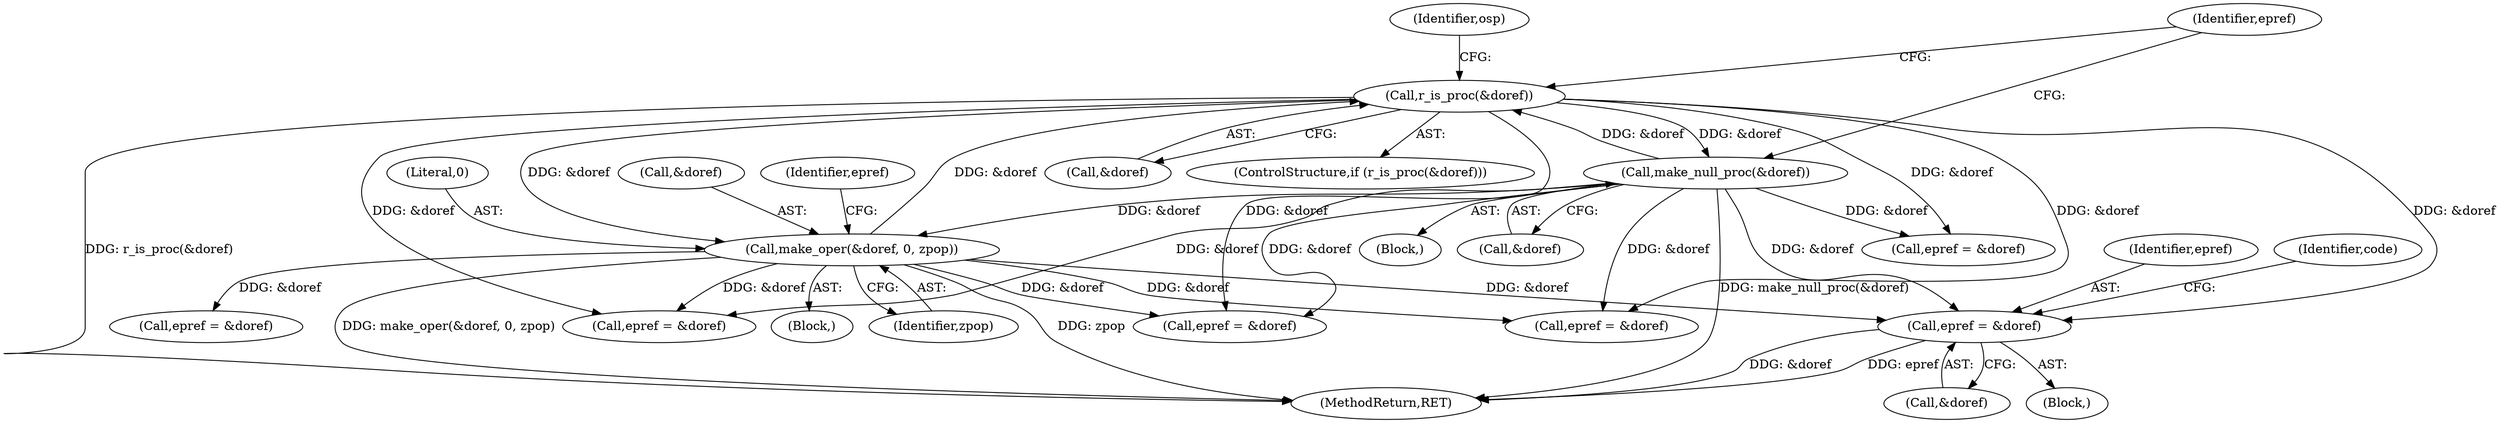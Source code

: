 digraph "0_ghostscript_a6807394bd94b708be24758287b606154daaaed9@pointer" {
"1000677" [label="(Call,epref = &doref)"];
"1000562" [label="(Call,r_is_proc(&doref))"];
"1000571" [label="(Call,make_null_proc(&doref))"];
"1000357" [label="(Call,make_oper(&doref, 0, zpop))"];
"1000678" [label="(Identifier,epref)"];
"1000357" [label="(Call,make_oper(&doref, 0, zpop))"];
"1000684" [label="(Identifier,code)"];
"1000562" [label="(Call,r_is_proc(&doref))"];
"1000361" [label="(Identifier,zpop)"];
"1000362" [label="(Call,epref = &doref)"];
"1000441" [label="(Call,epref = &doref)"];
"1000615" [label="(Call,epref = &doref)"];
"1000363" [label="(Identifier,epref)"];
"1000565" [label="(Block,)"];
"1000333" [label="(Call,epref = &doref)"];
"1000826" [label="(MethodReturn,RET)"];
"1000563" [label="(Call,&doref)"];
"1000572" [label="(Call,&doref)"];
"1000561" [label="(ControlStructure,if (r_is_proc(&doref)))"];
"1000276" [label="(Block,)"];
"1000360" [label="(Literal,0)"];
"1000679" [label="(Call,&doref)"];
"1000139" [label="(Block,)"];
"1000569" [label="(Identifier,osp)"];
"1000575" [label="(Identifier,epref)"];
"1000677" [label="(Call,epref = &doref)"];
"1000571" [label="(Call,make_null_proc(&doref))"];
"1000574" [label="(Call,epref = &doref)"];
"1000358" [label="(Call,&doref)"];
"1000677" -> "1000139"  [label="AST: "];
"1000677" -> "1000679"  [label="CFG: "];
"1000678" -> "1000677"  [label="AST: "];
"1000679" -> "1000677"  [label="AST: "];
"1000684" -> "1000677"  [label="CFG: "];
"1000677" -> "1000826"  [label="DDG: epref"];
"1000677" -> "1000826"  [label="DDG: &doref"];
"1000562" -> "1000677"  [label="DDG: &doref"];
"1000571" -> "1000677"  [label="DDG: &doref"];
"1000357" -> "1000677"  [label="DDG: &doref"];
"1000562" -> "1000561"  [label="AST: "];
"1000562" -> "1000563"  [label="CFG: "];
"1000563" -> "1000562"  [label="AST: "];
"1000569" -> "1000562"  [label="CFG: "];
"1000575" -> "1000562"  [label="CFG: "];
"1000562" -> "1000826"  [label="DDG: r_is_proc(&doref)"];
"1000562" -> "1000333"  [label="DDG: &doref"];
"1000562" -> "1000357"  [label="DDG: &doref"];
"1000562" -> "1000441"  [label="DDG: &doref"];
"1000571" -> "1000562"  [label="DDG: &doref"];
"1000357" -> "1000562"  [label="DDG: &doref"];
"1000562" -> "1000571"  [label="DDG: &doref"];
"1000562" -> "1000574"  [label="DDG: &doref"];
"1000562" -> "1000615"  [label="DDG: &doref"];
"1000571" -> "1000565"  [label="AST: "];
"1000571" -> "1000572"  [label="CFG: "];
"1000572" -> "1000571"  [label="AST: "];
"1000575" -> "1000571"  [label="CFG: "];
"1000571" -> "1000826"  [label="DDG: make_null_proc(&doref)"];
"1000571" -> "1000333"  [label="DDG: &doref"];
"1000571" -> "1000357"  [label="DDG: &doref"];
"1000571" -> "1000441"  [label="DDG: &doref"];
"1000571" -> "1000574"  [label="DDG: &doref"];
"1000571" -> "1000615"  [label="DDG: &doref"];
"1000357" -> "1000276"  [label="AST: "];
"1000357" -> "1000361"  [label="CFG: "];
"1000358" -> "1000357"  [label="AST: "];
"1000360" -> "1000357"  [label="AST: "];
"1000361" -> "1000357"  [label="AST: "];
"1000363" -> "1000357"  [label="CFG: "];
"1000357" -> "1000826"  [label="DDG: zpop"];
"1000357" -> "1000826"  [label="DDG: make_oper(&doref, 0, zpop)"];
"1000357" -> "1000333"  [label="DDG: &doref"];
"1000357" -> "1000362"  [label="DDG: &doref"];
"1000357" -> "1000441"  [label="DDG: &doref"];
"1000357" -> "1000615"  [label="DDG: &doref"];
}
